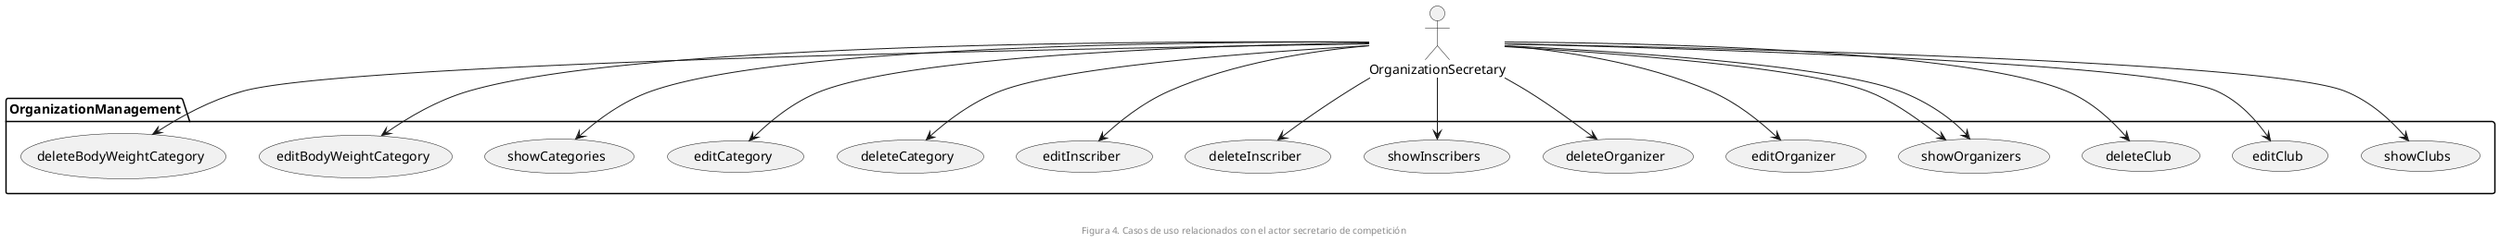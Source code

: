 @startuml

'left to right direction

package OrganizationManagement {
    usecase showClubs
    usecase editClub
    usecase deleteClub
    usecase showOrganizers
    usecase editOrganizer
    usecase deleteOrganizer
    usecase showInscribers
    usecase deleteInscriber
    usecase editInscriber
    usecase deleteCategory
    usecase editCategory
    usecase showCategories
    usecase editBodyWeightCategory
    usecase deleteBodyWeightCategory
}

OrganizationSecretary --> showClubs
OrganizationSecretary --> editClub
OrganizationSecretary --> deleteClub
OrganizationSecretary --> editBodyWeightCategory
OrganizationSecretary --> deleteBodyWeightCategory

OrganizationSecretary --> showOrganizers
OrganizationSecretary --> editOrganizer
OrganizationSecretary --> deleteOrganizer
OrganizationSecretary --> showOrganizers

OrganizationSecretary --> deleteInscriber
OrganizationSecretary --> editInscriber
OrganizationSecretary --> showInscribers

OrganizationSecretary --> deleteCategory
OrganizationSecretary --> editCategory
OrganizationSecretary --> showCategories

footer \n\nFigura 4. Casos de uso relacionados con el actor secretario de competición
@enduml